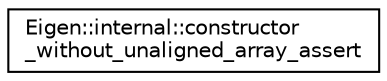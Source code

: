 digraph "Graphical Class Hierarchy"
{
  edge [fontname="Helvetica",fontsize="10",labelfontname="Helvetica",labelfontsize="10"];
  node [fontname="Helvetica",fontsize="10",shape=record];
  rankdir="LR";
  Node1 [label="Eigen::internal::constructor\l_without_unaligned_array_assert",height=0.2,width=0.4,color="black", fillcolor="white", style="filled",URL="$struct_eigen_1_1internal_1_1constructor__without__unaligned__array__assert.html"];
}
